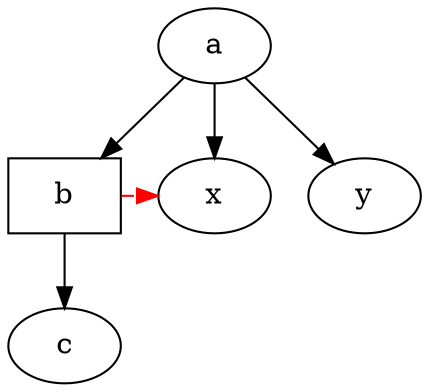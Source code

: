 digraph test3 {
       a -> b -> c;
       a -> {x y};
       b [shape=box];
       edge [style=dashed,color=red];
       b -> x;
       {rank=same; b x}
}

